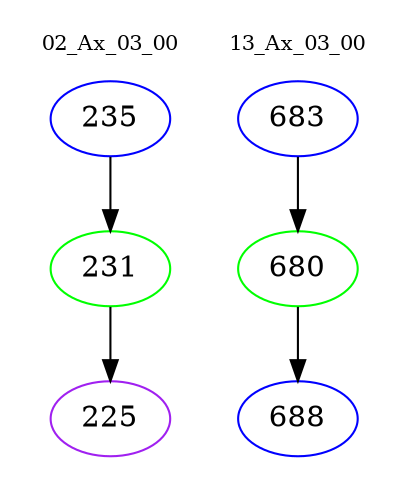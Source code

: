 digraph{
subgraph cluster_0 {
color = white
label = "02_Ax_03_00";
fontsize=10;
T0_235 [label="235", color="blue"]
T0_235 -> T0_231 [color="black"]
T0_231 [label="231", color="green"]
T0_231 -> T0_225 [color="black"]
T0_225 [label="225", color="purple"]
}
subgraph cluster_1 {
color = white
label = "13_Ax_03_00";
fontsize=10;
T1_683 [label="683", color="blue"]
T1_683 -> T1_680 [color="black"]
T1_680 [label="680", color="green"]
T1_680 -> T1_688 [color="black"]
T1_688 [label="688", color="blue"]
}
}
